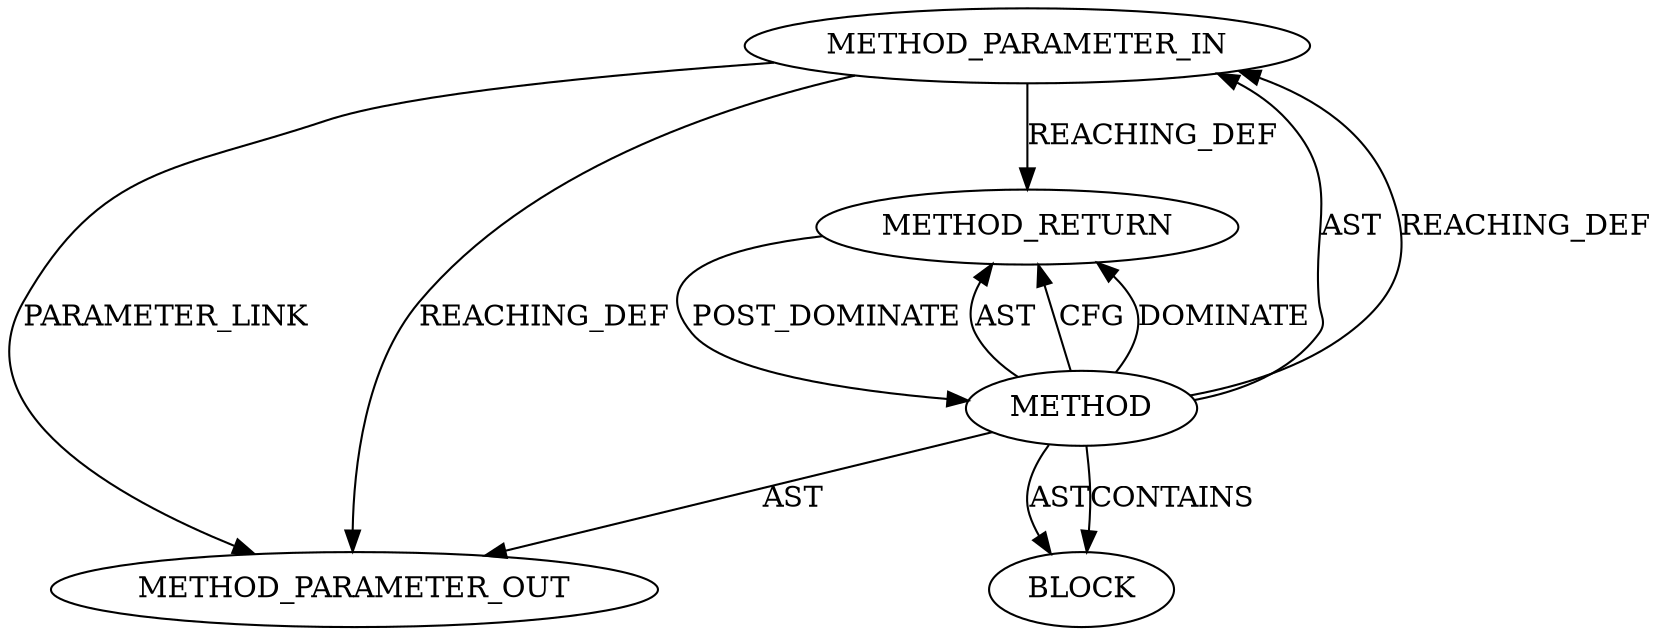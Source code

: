 digraph {
  13606 [label=METHOD_PARAMETER_OUT ORDER=1 CODE="p1" IS_VARIADIC=false TYPE_FULL_NAME="ANY" EVALUATION_STRATEGY="BY_VALUE" INDEX=1 NAME="p1"]
  12953 [label=METHOD_PARAMETER_IN ORDER=1 CODE="p1" IS_VARIADIC=false TYPE_FULL_NAME="ANY" EVALUATION_STRATEGY="BY_VALUE" INDEX=1 NAME="p1"]
  12954 [label=BLOCK ORDER=1 ARGUMENT_INDEX=1 CODE="<empty>" TYPE_FULL_NAME="ANY"]
  12955 [label=METHOD_RETURN ORDER=2 CODE="RET" TYPE_FULL_NAME="ANY" EVALUATION_STRATEGY="BY_VALUE"]
  12952 [label=METHOD AST_PARENT_TYPE="NAMESPACE_BLOCK" AST_PARENT_FULL_NAME="<global>" ORDER=0 CODE="<empty>" FULL_NAME="ceph_con_get_out_msg" IS_EXTERNAL=true FILENAME="<empty>" SIGNATURE="" NAME="ceph_con_get_out_msg"]
  12952 -> 12955 [label=AST ]
  12952 -> 12955 [label=CFG ]
  12952 -> 12953 [label=AST ]
  12952 -> 12954 [label=AST ]
  12952 -> 12955 [label=DOMINATE ]
  12952 -> 12953 [label=REACHING_DEF VARIABLE=""]
  12953 -> 12955 [label=REACHING_DEF VARIABLE="p1"]
  12955 -> 12952 [label=POST_DOMINATE ]
  12953 -> 13606 [label=PARAMETER_LINK ]
  12953 -> 13606 [label=REACHING_DEF VARIABLE="p1"]
  12952 -> 12954 [label=CONTAINS ]
  12952 -> 13606 [label=AST ]
}
